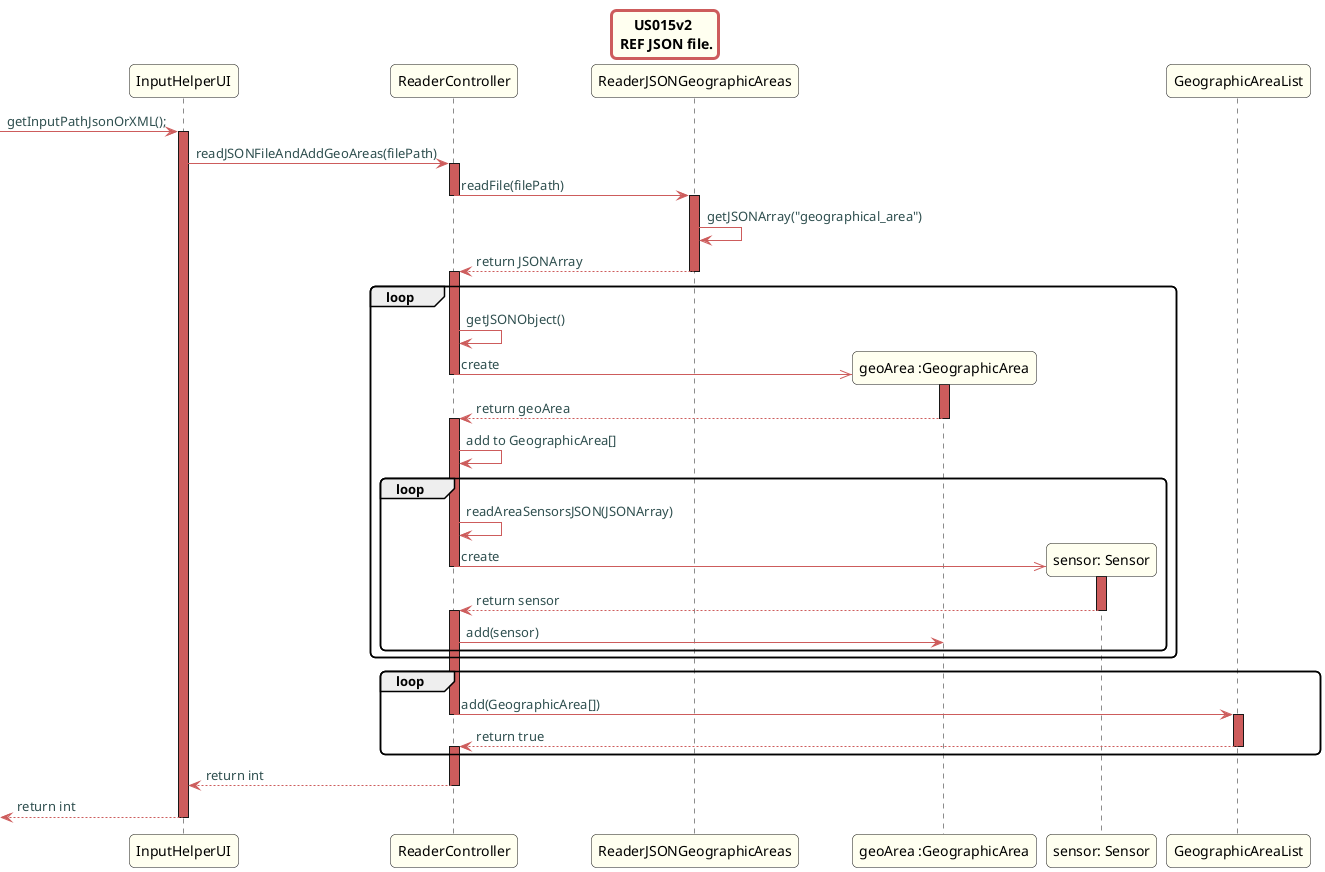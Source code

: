 @startuml
title US015v2 \n REF JSON file.
skinparam titleBorderRoundCorner 10
skinparam titleBorderThickness 3
skinparam titleBorderColor indianred
skinparam titleBackgroundColor ivory
skinparam FontName quicksand

skinparam actor {
  BorderColor indianred
  }

skinparam sequence {
  LifeLineBackgroundColor indianred
  ParticipantBackgroundColor ivory
}

skinparam roundcorner 10

skinparam component {
  arrowThickness 1
  ArrowFontName Verdana
  ArrowColor indianred
  ArrowFontColor darkslategrey
}
-> InputHelperUI: getInputPathJsonOrXML();
activate InputHelperUI
InputHelperUI -> ReaderController: readJSONFileAndAddGeoAreas(filePath)
activate ReaderController
ReaderController -> ReaderJSONGeographicAreas: readFile(filePath)
deactivate ReaderController
activate ReaderJSONGeographicAreas

ReaderJSONGeographicAreas->ReaderJSONGeographicAreas:getJSONArray("geographical_area")
ReaderJSONGeographicAreas --> ReaderController: return JSONArray
deactivate ReaderJSONGeographicAreas
activate ReaderController
loop
ReaderController->ReaderController:getJSONObject()
create "geoArea :GeographicArea"
ReaderController ->> "geoArea :GeographicArea": create
activate "geoArea :GeographicArea"
deactivate ReaderController
"geoArea :GeographicArea" --> ReaderController: return geoArea
deactivate "geoArea :GeographicArea"

activate ReaderController

ReaderController -> ReaderController: add to GeographicArea[]
loop
ReaderController->ReaderController:readAreaSensorsJSON(JSONArray)
create "sensor: Sensor"
ReaderController ->> "sensor: Sensor": create
activate "sensor: Sensor"
deactivate ReaderController

"sensor: Sensor" --> ReaderController: return sensor
deactivate "sensor: Sensor"

activate ReaderController
ReaderController -> "geoArea :GeographicArea": add(sensor)
end loop
end loop
loop
ReaderController -> GeographicAreaList: add(GeographicArea[])
deactivate ReaderController

activate GeographicAreaList

GeographicAreaList-->ReaderController: return true
deactivate GeographicAreaList

activate ReaderController
end loop
ReaderController --> InputHelperUI: return int
deactivate ReaderController
 <-- InputHelperUI: return int
 deactivate InputHelperUI

@enduml